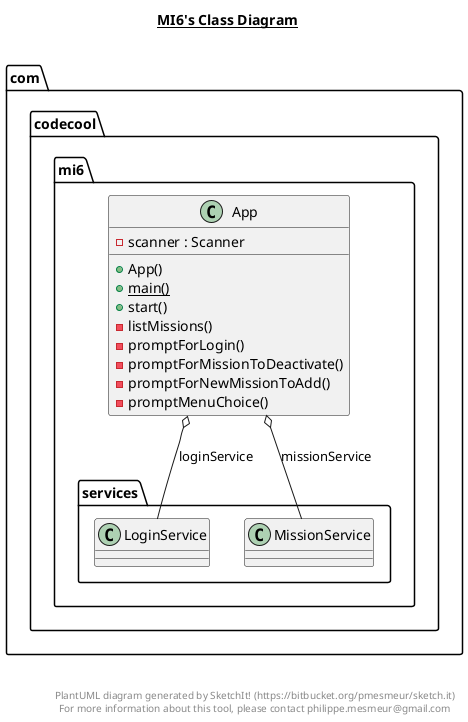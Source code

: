 @startuml

title __MI6's Class Diagram__\n

  namespace com.codecool.mi6 {
    class com.codecool.mi6.App {
        - scanner : Scanner
        + App()
        {static} + main()
        + start()
        - listMissions()
        - promptForLogin()
        - promptForMissionToDeactivate()
        - promptForNewMissionToAdd()
        - promptMenuChoice()
    }
  }
  

  com.codecool.mi6.App o-- com.codecool.mi6.services.LoginService : loginService
  com.codecool.mi6.App o-- com.codecool.mi6.services.MissionService : missionService


right footer


PlantUML diagram generated by SketchIt! (https://bitbucket.org/pmesmeur/sketch.it)
For more information about this tool, please contact philippe.mesmeur@gmail.com
endfooter

@enduml
